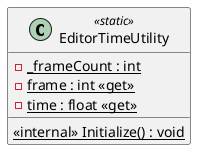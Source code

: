 @startuml
class EditorTimeUtility <<static>> {
    - {static} _frameCount : int
    - {static} frame : int <<get>>
    - {static} time : float <<get>>
    <<internal>> {static} Initialize() : void
}
@enduml
